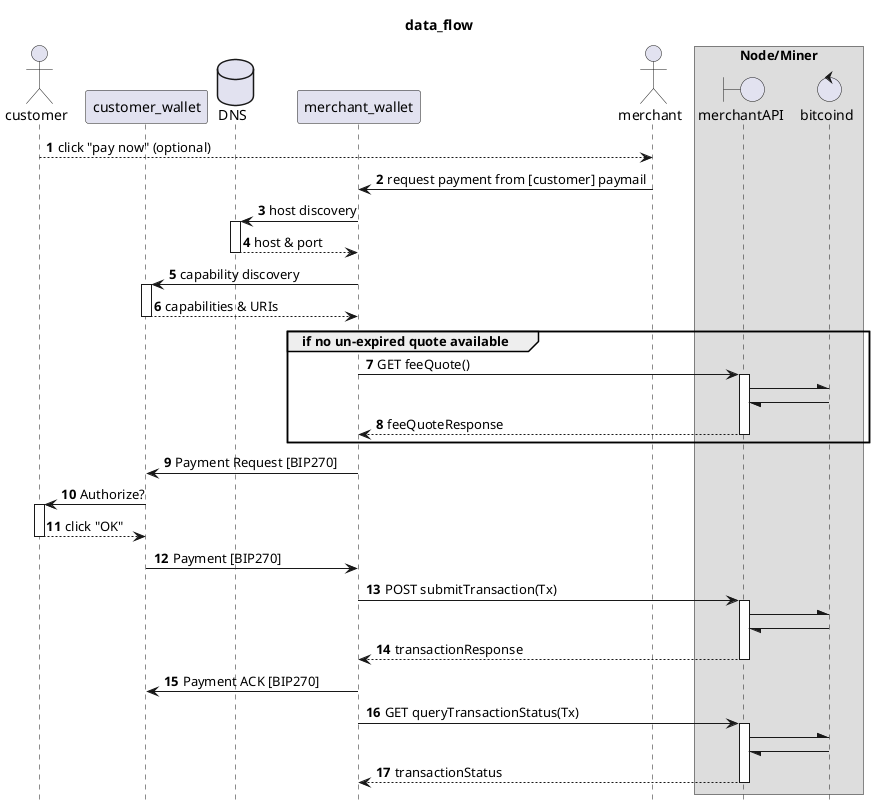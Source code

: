 @startuml

hide footbox
title data_flow

actor customer
participant customer_wallet
database DNS
participant merchant_wallet
actor merchant
box "Node/Miner"
    boundary merchantAPI
    control bitcoind
end box


autonumber
customer-->merchant: click "pay now" (optional)
merchant->merchant_wallet: request payment from [customer] paymail
merchant_wallet->DNS ++: host discovery
return host & port
merchant_wallet->customer_wallet ++: capability discovery
return capabilities & URIs

group if no un-expired quote available
merchant_wallet->merchantAPI ++: GET feeQuote()
autonumber stop
merchantAPI -\ bitcoind
merchantAPI \- bitcoind
autonumber 8
return feeQuoteResponse
end

merchant_wallet->customer_wallet: Payment Request [BIP270]

customer_wallet->customer ++: Authorize?
return click "OK"

customer_wallet->merchant_wallet: Payment [BIP270]
merchant_wallet->merchantAPI ++: POST submitTransaction(Tx)
autonumber stop
merchantAPI -\ bitcoind
merchantAPI \- bitcoind
autonumber 14
return transactionResponse

merchant_wallet->customer_wallet: Payment ACK [BIP270]


merchant_wallet->merchantAPI ++: GET queryTransactionStatus(Tx)
autonumber stop
merchantAPI -\ bitcoind
merchantAPI \- bitcoind
autonumber 17
return transactionStatus


@enduml